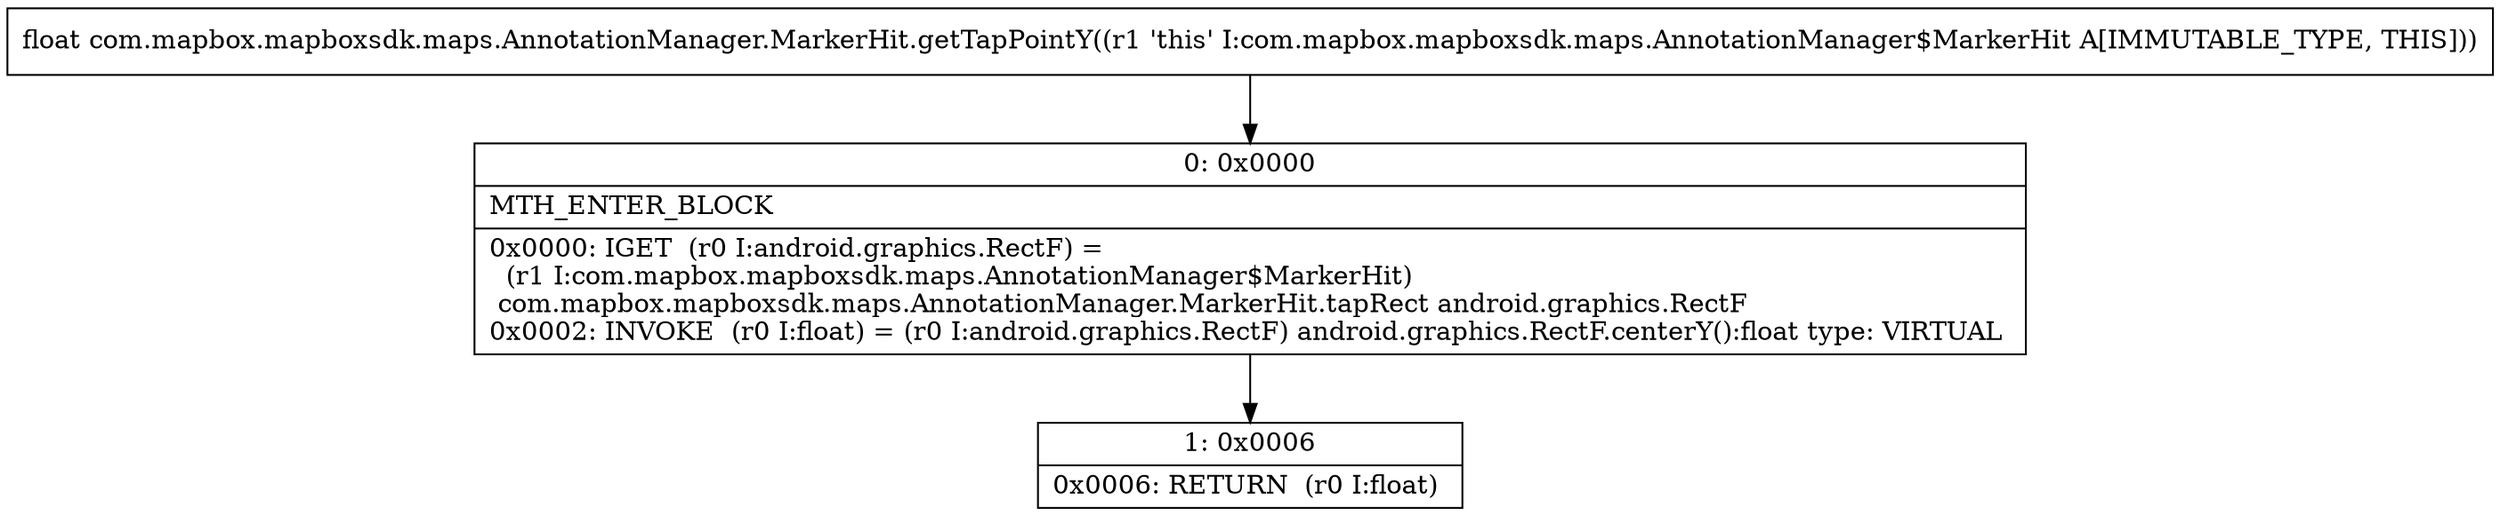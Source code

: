 digraph "CFG forcom.mapbox.mapboxsdk.maps.AnnotationManager.MarkerHit.getTapPointY()F" {
Node_0 [shape=record,label="{0\:\ 0x0000|MTH_ENTER_BLOCK\l|0x0000: IGET  (r0 I:android.graphics.RectF) = \l  (r1 I:com.mapbox.mapboxsdk.maps.AnnotationManager$MarkerHit)\l com.mapbox.mapboxsdk.maps.AnnotationManager.MarkerHit.tapRect android.graphics.RectF \l0x0002: INVOKE  (r0 I:float) = (r0 I:android.graphics.RectF) android.graphics.RectF.centerY():float type: VIRTUAL \l}"];
Node_1 [shape=record,label="{1\:\ 0x0006|0x0006: RETURN  (r0 I:float) \l}"];
MethodNode[shape=record,label="{float com.mapbox.mapboxsdk.maps.AnnotationManager.MarkerHit.getTapPointY((r1 'this' I:com.mapbox.mapboxsdk.maps.AnnotationManager$MarkerHit A[IMMUTABLE_TYPE, THIS])) }"];
MethodNode -> Node_0;
Node_0 -> Node_1;
}

